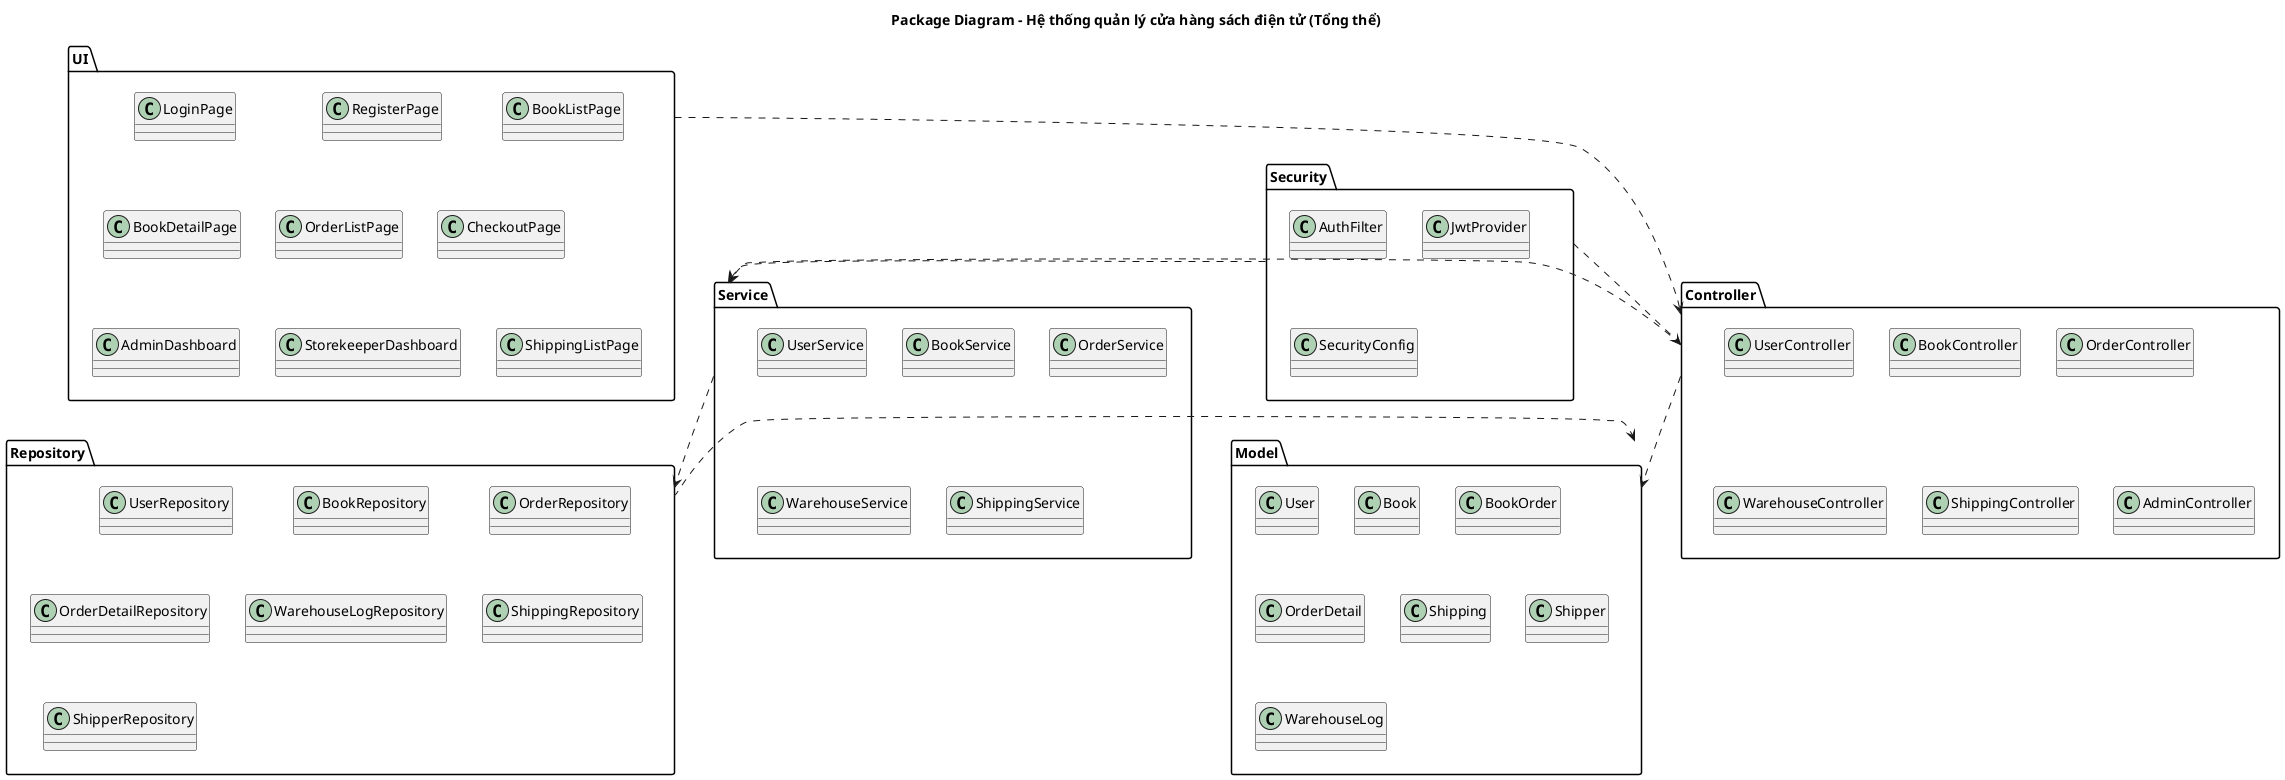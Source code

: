 @startuml
' File: 01_system_overview.puml
' Title: Package Diagram - Hệ thống quản lý cửa hàng sách điện tử (Tổng thể)
title Package Diagram - Hệ thống quản lý cửa hàng sách điện tử (Tổng thể)

package "UI" {
  class LoginPage
  class RegisterPage
  class BookListPage
  class BookDetailPage
  class OrderListPage
  class CheckoutPage
  class AdminDashboard
  class StorekeeperDashboard
  class ShippingListPage
}

package "Controller" {
  class UserController
  class BookController
  class OrderController
  class WarehouseController
  class ShippingController
  class AdminController
}

package "Service" {
  class UserService
  class BookService
  class OrderService
  class WarehouseService
  class ShippingService
}

package "Repository" {
  class UserRepository
  class BookRepository
  class OrderRepository
  class OrderDetailRepository
  class WarehouseLogRepository
  class ShippingRepository
  class ShipperRepository
}

package "Model" {
  class User
  class Book
  class BookOrder
  class OrderDetail
  class Shipping
  class Shipper
  class WarehouseLog
}

package "Security" {
  class AuthFilter
  class JwtProvider
  class SecurityConfig
}

' Quan hệ chính
UI ..> Controller
Controller ..> Service
Service ..> Repository
Controller ..> Model
Repository ..> Model
Security ..> Controller
Security ..> Service

@enduml
